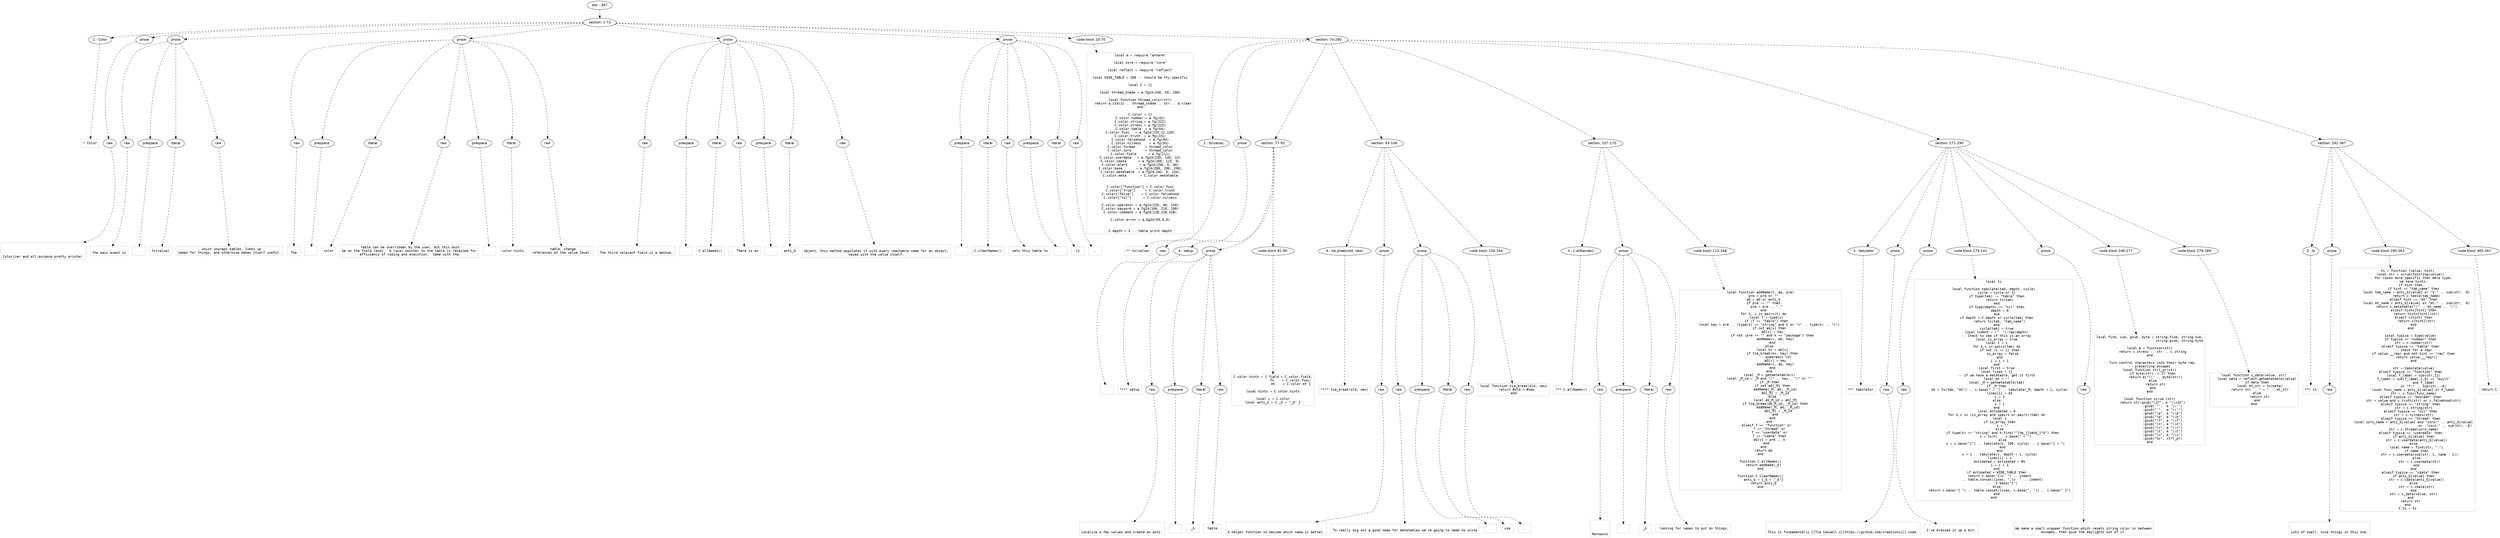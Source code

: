 digraph lpegNode {

node [fontname=Helvetica]
edge [style=dashed]

doc_0 [label="doc - 367"]


doc_0 -> { section_1}
{rank=same; section_1}

section_1 [label="section: 1-73"]


// END RANK doc_0

section_1 -> { header_2 prose_3 prose_4 prose_5 prose_6 prose_7 codeblock_8 section_9}
{rank=same; header_2 prose_3 prose_4 prose_5 prose_6 prose_7 codeblock_8 section_9}

header_2 [label="1 : Color"]

prose_3 [label="prose"]

prose_4 [label="prose"]

prose_5 [label="prose"]

prose_6 [label="prose"]

prose_7 [label="prose"]

codeblock_8 [label="code block 20-70"]

section_9 [label="section: 74-290"]


// END RANK section_1

header_2 -> leaf_10
leaf_10  [color=Gray,shape=rectangle,fontname=Inconsolata,label="* Color"]
// END RANK header_2

prose_3 -> { raw_11}
{rank=same; raw_11}

raw_11 [label="raw"]


// END RANK prose_3

raw_11 -> leaf_12
leaf_12  [color=Gray,shape=rectangle,fontname=Inconsolata,label="


Colorizer and all-purpose pretty printer.
"]
// END RANK raw_11

prose_4 -> { raw_13 prespace_14 literal_15 raw_16}
{rank=same; raw_13 prespace_14 literal_15 raw_16}

raw_13 [label="raw"]

prespace_14 [label="prespace"]

literal_15 [label="literal"]

raw_16 [label="raw"]


// END RANK prose_4

raw_13 -> leaf_17
leaf_17  [color=Gray,shape=rectangle,fontname=Inconsolata,label="
The main event is"]
// END RANK raw_13

prespace_14 -> leaf_18
leaf_18  [color=Gray,shape=rectangle,fontname=Inconsolata,label=" "]
// END RANK prespace_14

literal_15 -> leaf_19
leaf_19  [color=Gray,shape=rectangle,fontname=Inconsolata,label="ts(value)"]
// END RANK literal_15

raw_16 -> leaf_20
leaf_20  [color=Gray,shape=rectangle,fontname=Inconsolata,label=", which unwraps tables, looks up
names for things, and otherwise makes itself useful.
"]
// END RANK raw_16

prose_5 -> { raw_21 prespace_22 literal_23 raw_24 prespace_25 literal_26 raw_27}
{rank=same; raw_21 prespace_22 literal_23 raw_24 prespace_25 literal_26 raw_27}

raw_21 [label="raw"]

prespace_22 [label="prespace"]

literal_23 [label="literal"]

raw_24 [label="raw"]

prespace_25 [label="prespace"]

literal_26 [label="literal"]

raw_27 [label="raw"]


// END RANK prose_5

raw_21 -> leaf_28
leaf_28  [color=Gray,shape=rectangle,fontname=Inconsolata,label="
The"]
// END RANK raw_21

prespace_22 -> leaf_29
leaf_29  [color=Gray,shape=rectangle,fontname=Inconsolata,label=" "]
// END RANK prespace_22

literal_23 -> leaf_30
leaf_30  [color=Gray,shape=rectangle,fontname=Inconsolata,label="color"]
// END RANK literal_23

raw_24 -> leaf_31
leaf_31  [color=Gray,shape=rectangle,fontname=Inconsolata,label=" table can be overridden by the user, but this must
be on the field level.  A local pointer to the table is retained for
efficiency of coding and execution.  Same with the"]
// END RANK raw_24

prespace_25 -> leaf_32
leaf_32  [color=Gray,shape=rectangle,fontname=Inconsolata,label=" "]
// END RANK prespace_25

literal_26 -> leaf_33
leaf_33  [color=Gray,shape=rectangle,fontname=Inconsolata,label="color.hints"]
// END RANK literal_26

raw_27 -> leaf_34
leaf_34  [color=Gray,shape=rectangle,fontname=Inconsolata,label=" table, change
references at the value level.
"]
// END RANK raw_27

prose_6 -> { raw_35 prespace_36 literal_37 raw_38 prespace_39 literal_40 raw_41}
{rank=same; raw_35 prespace_36 literal_37 raw_38 prespace_39 literal_40 raw_41}

raw_35 [label="raw"]

prespace_36 [label="prespace"]

literal_37 [label="literal"]

raw_38 [label="raw"]

prespace_39 [label="prespace"]

literal_40 [label="literal"]

raw_41 [label="raw"]


// END RANK prose_6

raw_35 -> leaf_42
leaf_42  [color=Gray,shape=rectangle,fontname=Inconsolata,label="
The third relevant field is a method,"]
// END RANK raw_35

prespace_36 -> leaf_43
leaf_43  [color=Gray,shape=rectangle,fontname=Inconsolata,label=" "]
// END RANK prespace_36

literal_37 -> leaf_44
leaf_44  [color=Gray,shape=rectangle,fontname=Inconsolata,label="C.allNames()"]
// END RANK literal_37

raw_38 -> leaf_45
leaf_45  [color=Gray,shape=rectangle,fontname=Inconsolata,label=".  There is an"]
// END RANK raw_38

prespace_39 -> leaf_46
leaf_46  [color=Gray,shape=rectangle,fontname=Inconsolata,label=" "]
// END RANK prespace_39

literal_40 -> leaf_47
leaf_47  [color=Gray,shape=rectangle,fontname=Inconsolata,label="anti_G"]
// END RANK literal_40

raw_41 -> leaf_48
leaf_48  [color=Gray,shape=rectangle,fontname=Inconsolata,label="
object, this method populates it with every reachable name for an object,
keyed with the value itself.
"]
// END RANK raw_41

prose_7 -> { prespace_49 literal_50 raw_51 prespace_52 literal_53 raw_54}
{rank=same; prespace_49 literal_50 raw_51 prespace_52 literal_53 raw_54}

prespace_49 [label="prespace"]

literal_50 [label="literal"]

raw_51 [label="raw"]

prespace_52 [label="prespace"]

literal_53 [label="literal"]

raw_54 [label="raw"]


// END RANK prose_7

prespace_49 -> leaf_55
leaf_55  [color=Gray,shape=rectangle,fontname=Inconsolata,label=""]
// END RANK prespace_49

literal_50 -> leaf_56
leaf_56  [color=Gray,shape=rectangle,fontname=Inconsolata,label="C.clearNames()"]
// END RANK literal_50

raw_51 -> leaf_57
leaf_57  [color=Gray,shape=rectangle,fontname=Inconsolata,label=" sets this table to"]
// END RANK raw_51

prespace_52 -> leaf_58
leaf_58  [color=Gray,shape=rectangle,fontname=Inconsolata,label=" "]
// END RANK prespace_52

literal_53 -> leaf_59
leaf_59  [color=Gray,shape=rectangle,fontname=Inconsolata,label="{}"]
// END RANK literal_53

raw_54 -> leaf_60
leaf_60  [color=Gray,shape=rectangle,fontname=Inconsolata,label=".
"]
// END RANK raw_54

codeblock_8 -> leaf_61
leaf_61  [color=Gray,shape=rectangle,fontname=Inconsolata,label="local a = require \"anterm\"

local core = require \"core\"

local reflect = require \"reflect\"

local WIDE_TABLE = 200 -- should be tty-specific

local C = {}

local thread_shade = a.fg24(240, 50, 100)

local function thread_color(str)
   return a.italic .. thread_shade .. str .. a.clear
end

C.color = {}
C.color.number = a.fg(42)
C.color.string = a.fg(222)
C.color.stresc = a.fg(225)
C.color.table  = a.fg(64)
C.color.func   = a.fg24(210,12,120)
C.color.truth  = a.fg(231)
C.color.falsehood  = a.fg(94)
C.color.nilness    = a.fg(93)
C.color.thread     = thread_color
C.color.coro       = thread_color
C.color.field      = a.fg(111)
C.color.userdata   = a.fg24(230, 145, 23)
C.color.cdata      = a.fg24(200, 115, 0)
C.color.alert      = a.fg24(250, 0, 40)
C.color.base       = a.fg24(200, 200, 200)
C.color.metatable  = a.fg24(242, 0, 234)
C.color.meta       = C.color.metatable


C.color[\"function\"] = C.color.func
C.color[\"true\"]     = C.color.truth
C.color[\"false\"]    = C.color.falsehood
C.color[\"nil\"]      = C.color.nilness

C.color.operator = a.fg24(220, 40, 150)
C.color.keyword = a.fg24(100, 210, 100)
C.color.comment = a.fg24(128,128,128)

C.color.error = a.bg24(50,0,0)


C.depth = 3 -- table print depth"]
// END RANK codeblock_8

section_9 -> { header_62 prose_63 section_64 section_65 section_66 section_67 section_68}
{rank=same; header_62 prose_63 section_64 section_65 section_66 section_67 section_68}

header_62 [label="2 : ts(value)"]

prose_63 [label="prose"]

section_64 [label="section: 77-92"]

section_65 [label="section: 93-106"]

section_66 [label="section: 107-170"]

section_67 [label="section: 171-290"]

section_68 [label="section: 291-367"]


// END RANK section_9

header_62 -> leaf_69
leaf_69  [color=Gray,shape=rectangle,fontname=Inconsolata,label="** ts(value)"]
// END RANK header_62

prose_63 -> { raw_70}
{rank=same; raw_70}

raw_70 [label="raw"]


// END RANK prose_63

raw_70 -> leaf_71
leaf_71  [color=Gray,shape=rectangle,fontname=Inconsolata,label="

"]
// END RANK raw_70

section_64 -> { header_72 prose_73 codeblock_74}
{rank=same; header_72 prose_73 codeblock_74}

header_72 [label="4 : setup"]

prose_73 [label="prose"]

codeblock_74 [label="code block 81-90"]


// END RANK section_64

header_72 -> leaf_75
leaf_75  [color=Gray,shape=rectangle,fontname=Inconsolata,label="**** setup"]
// END RANK header_72

prose_73 -> { raw_76 prespace_77 literal_78 raw_79}
{rank=same; raw_76 prespace_77 literal_78 raw_79}

raw_76 [label="raw"]

prespace_77 [label="prespace"]

literal_78 [label="literal"]

raw_79 [label="raw"]


// END RANK prose_73

raw_76 -> leaf_80
leaf_80  [color=Gray,shape=rectangle,fontname=Inconsolata,label="

Localize a few values and create an anti-"]
// END RANK raw_76

prespace_77 -> leaf_81
leaf_81  [color=Gray,shape=rectangle,fontname=Inconsolata,label=" "]
// END RANK prespace_77

literal_78 -> leaf_82
leaf_82  [color=Gray,shape=rectangle,fontname=Inconsolata,label="_G"]
// END RANK literal_78

raw_79 -> leaf_83
leaf_83  [color=Gray,shape=rectangle,fontname=Inconsolata,label=" table.
"]
// END RANK raw_79

codeblock_74 -> leaf_84
leaf_84  [color=Gray,shape=rectangle,fontname=Inconsolata,label="C.color.hints = { field = C.color.field,
                  fn    = C.color.func,
                  mt    = C.color.mt }

local hints = C.color.hints

local c = C.color
local anti_G = { _G = \"_G\" }"]
// END RANK codeblock_74

section_65 -> { header_85 prose_86 prose_87 codeblock_88}
{rank=same; header_85 prose_86 prose_87 codeblock_88}

header_85 [label="4 : tie_break(old, new)"]

prose_86 [label="prose"]

prose_87 [label="prose"]

codeblock_88 [label="code block 100-104"]


// END RANK section_65

header_85 -> leaf_89
leaf_89  [color=Gray,shape=rectangle,fontname=Inconsolata,label="**** tie_break(old, new)"]
// END RANK header_85

prose_86 -> { raw_90}
{rank=same; raw_90}

raw_90 [label="raw"]


// END RANK prose_86

raw_90 -> leaf_91
leaf_91  [color=Gray,shape=rectangle,fontname=Inconsolata,label="

A helper function to decide which name is better.
"]
// END RANK raw_90

prose_87 -> { raw_92 prespace_93 literal_94 raw_95}
{rank=same; raw_92 prespace_93 literal_94 raw_95}

raw_92 [label="raw"]

prespace_93 [label="prespace"]

literal_94 [label="literal"]

raw_95 [label="raw"]


// END RANK prose_87

raw_92 -> leaf_96
leaf_96  [color=Gray,shape=rectangle,fontname=Inconsolata,label="
To really dig out a good name for metatables we're going to need to write"]
// END RANK raw_92

prespace_93 -> leaf_97
leaf_97  [color=Gray,shape=rectangle,fontname=Inconsolata,label=""]
// END RANK prespace_93

literal_94 -> leaf_98
leaf_98  [color=Gray,shape=rectangle,fontname=Inconsolata,label="use"]
// END RANK literal_94

raw_95 -> leaf_99
leaf_99  [color=Gray,shape=rectangle,fontname=Inconsolata,label=".
"]
// END RANK raw_95

codeblock_88 -> leaf_100
leaf_100  [color=Gray,shape=rectangle,fontname=Inconsolata,label="local function tie_break(old, new)
   return #old > #new
end"]
// END RANK codeblock_88

section_66 -> { header_101 prose_102 codeblock_103}
{rank=same; header_101 prose_102 codeblock_103}

header_101 [label="3 : C.allNames()"]

prose_102 [label="prose"]

codeblock_103 [label="code block 112-168"]


// END RANK section_66

header_101 -> leaf_104
leaf_104  [color=Gray,shape=rectangle,fontname=Inconsolata,label="*** C.allNames()"]
// END RANK header_101

prose_102 -> { raw_105 prespace_106 literal_107 raw_108}
{rank=same; raw_105 prespace_106 literal_107 raw_108}

raw_105 [label="raw"]

prespace_106 [label="prespace"]

literal_107 [label="literal"]

raw_108 [label="raw"]


// END RANK prose_102

raw_105 -> leaf_109
leaf_109  [color=Gray,shape=rectangle,fontname=Inconsolata,label="


Ransacks"]
// END RANK raw_105

prespace_106 -> leaf_110
leaf_110  [color=Gray,shape=rectangle,fontname=Inconsolata,label=" "]
// END RANK prespace_106

literal_107 -> leaf_111
leaf_111  [color=Gray,shape=rectangle,fontname=Inconsolata,label="_G"]
// END RANK literal_107

raw_108 -> leaf_112
leaf_112  [color=Gray,shape=rectangle,fontname=Inconsolata,label=" looking for names to put on things.
"]
// END RANK raw_108

codeblock_103 -> leaf_113
leaf_113  [color=Gray,shape=rectangle,fontname=Inconsolata,label="local function addName(t, aG, pre)
   pre = pre or \"\"
   aG = aG or anti_G
   if pre ~= \"\" then
      pre = pre .. \".\"
   end
   for k, v in pairs(t) do
      local T = type(v)
      if (T == \"table\") then
         local key = pre .. (type(k) == \"string\" and k or \"<\" .. type(k) .. \">\")
         if not aG[v] then
            aG[v] = key
            if not (pre == \"\" and k == \"package\") then
               addName(v, aG, key)
            end
         else
            local kv = aG[v]
            if tie_break(kv, key) then
               -- quadradic lol
               aG[v] = key
               addName(v, aG, key)
            end
         end
         local _M = getmetatable(v)
         local _M_id = _M and \"⟨\" .. key.. \"⟩\" or \"\"
         if _M then
            if not aG[_M] then
               addName(_M, aG, _M_id)
               aG[_M] = _M_id
            else
               local aG_M_id = aG[_M]
               if tie_break(aG_M_id, _M_id) then
                  addName(_M, aG, _M_id)
                  aG[_M] = _M_id
               end
            end
         end
      elseif T == \"function\" or
         T == \"thread\" or
         T == \"userdata\" or
         T == \"cdata\" then
         aG[v] = pre .. k
      end
   end
   return aG
end

function C.allNames()
   return addName(_G)
end

function C.clearNames()
   anti_G = {_G = \"_G\"}
   return anti_G
end"]
// END RANK codeblock_103

section_67 -> { header_114 prose_115 prose_116 codeblock_117 prose_118 codeblock_119 codeblock_120}
{rank=same; header_114 prose_115 prose_116 codeblock_117 prose_118 codeblock_119 codeblock_120}

header_114 [label="3 : tabulator"]

prose_115 [label="prose"]

prose_116 [label="prose"]

codeblock_117 [label="code block 179-241"]

prose_118 [label="prose"]

codeblock_119 [label="code block 246-277"]

codeblock_120 [label="code block 279-289"]


// END RANK section_67

header_114 -> leaf_121
leaf_121  [color=Gray,shape=rectangle,fontname=Inconsolata,label="*** tabulator"]
// END RANK header_114

prose_115 -> { raw_122}
{rank=same; raw_122}

raw_122 [label="raw"]


// END RANK prose_115

raw_122 -> leaf_123
leaf_123  [color=Gray,shape=rectangle,fontname=Inconsolata,label="

This is fundamentally [[Tim Caswell's][https://github.com/creationix]] code.
"]
// END RANK raw_122

prose_116 -> { raw_124}
{rank=same; raw_124}

raw_124 [label="raw"]


// END RANK prose_116

raw_124 -> leaf_125
leaf_125  [color=Gray,shape=rectangle,fontname=Inconsolata,label="
I've dressed it up a bit.
"]
// END RANK raw_124

codeblock_117 -> leaf_126
leaf_126  [color=Gray,shape=rectangle,fontname=Inconsolata,label="local ts

local function tabulate(tab, depth, cycle)
   cycle = cycle or {}
   if type(tab) ~= \"table\" then
      return ts(tab)
   end
   if type(depth) == \"nil\" then
      depth = 0
   end
   if depth > C.depth or cycle[tab] then
      return ts(tab, \"tab_name\")
   end
   cycle[tab] = true
   local indent = (\"  \"):rep(depth)
   -- Check to see if this is an array
   local is_array = true
   local i = 1
   for k,v in pairs(tab) do
      if not (k == i) then
         is_array = false
      end
      i = i + 1
   end
   local first = true
   local lines = {}
   -- if we have a metatable, get it first
   local mt = \"\"
   local _M = getmetatable(tab)
   if _M then
      mt = ts(tab, \"mt\") .. c.base(\" = \") .. tabulate(_M, depth + 1, cycle)
      lines[1] = mt
      i = 2
   else
      i = 1
   end
   local estimated = 0
   for k,v in (is_array and ipairs or pairs)(tab) do
      local s
      if is_array then
         s = \"\"
      else
         if type(k) == \"string\" and k:find(\"^[%a_][%a%d_]*$\") then
            s = ts(k) .. c.base(\" = \")
         else
            s = c.base(\"[\") .. tabulate(k, 100, cycle) .. c.base(\"] = \")
         end
      end
      s = s .. tabulate(v, depth + 1, cycle)
      lines[i] = s
      estimated = estimated + #s
      i = i + 1
   end
   if estimated > WIDE_TABLE then
      return c.base(\"{\\n  \") .. indent
         .. table.concat(lines, \",\\n  \" .. indent)
         ..  c.base(\"}\")
   else
      return c.base(\"{ \") .. table.concat(lines, c.base(\", \")) .. c.base(\" }\")
   end
end"]
// END RANK codeblock_117

prose_118 -> { raw_127}
{rank=same; raw_127}

raw_127 [label="raw"]


// END RANK prose_118

raw_127 -> leaf_128
leaf_128  [color=Gray,shape=rectangle,fontname=Inconsolata,label="
We make a small wrapper function which resets string color in between
escapes, then gsub the daylights out of it.
"]
// END RANK raw_127

codeblock_119 -> leaf_129
leaf_129  [color=Gray,shape=rectangle,fontname=Inconsolata,label="local find, sub, gsub, byte = string.find, string.sub,
                              string.gsub, string.byte

local e = function(str)
   return c.stresc .. str .. c.string
end

-- Turn control characters into their byte rep,
-- preserving escapes
local function ctrl_pr(str)
   if byte(str) ~= 27 then
      return e(\"\\\\\" .. byte(str))
   else
      return str
   end
end

local function scrub (str)
   return str:gsub(\"\\27\", e \"\\\\x1b\")
             :gsub('\"',  e '\\\\\"')
             :gsub(\"'\",  e \"\\\\'\")
             :gsub(\"\\a\", e \"\\\\a\")
             :gsub(\"\\b\", e \"\\\\b\")
             :gsub(\"\\f\", e \"\\\\f\")
             :gsub(\"\\n\", e \"\\\\n\")
             :gsub(\"\\r\", e \"\\\\r\")
             :gsub(\"\\t\", e \"\\\\t\")
             :gsub(\"\\v\", e \"\\\\v\")
             :gsub(\"%c\", ctrl_pr)
end"]
// END RANK codeblock_119

codeblock_120 -> leaf_130
leaf_130  [color=Gray,shape=rectangle,fontname=Inconsolata,label="local function c_data(value, str)
   local meta = reflect.getmetatable(value)
   if meta then
      local mt_str = ts(meta)
      return str .. \" = \" .. mt_str
   else
      return str
   end
end"]
// END RANK codeblock_120

section_68 -> { header_131 prose_132 codeblock_133 codeblock_134}
{rank=same; header_131 prose_132 codeblock_133 codeblock_134}

header_131 [label="3 : ts"]

prose_132 [label="prose"]

codeblock_133 [label="code block 295-363"]

codeblock_134 [label="code block 365-367"]


// END RANK section_68

header_131 -> leaf_135
leaf_135  [color=Gray,shape=rectangle,fontname=Inconsolata,label="*** ts"]
// END RANK header_131

prose_132 -> { raw_136}
{rank=same; raw_136}

raw_136 [label="raw"]


// END RANK prose_132

raw_136 -> leaf_137
leaf_137  [color=Gray,shape=rectangle,fontname=Inconsolata,label="

Lots of small, nice things in this one.
"]
// END RANK raw_136

codeblock_133 -> leaf_138
leaf_138  [color=Gray,shape=rectangle,fontname=Inconsolata,label="ts = function (value, hint)
   local str = scrub(tostring(value))
   -- For cases more specific than mere type,
   -- we have hints:
   if hint then
      if hint == \"tab_name\" then
         local tab_name = anti_G[value] or \"t:\" .. sub(str, -6)
         return c.table(tab_name)
      elseif hint == \"mt\" then
         local mt_name = anti_G[value] or \"mt:\" .. sub(str, -6)
         return c.metatable(\"⟨\" .. mt_name .. \"⟩\")
      elseif hints[hint] then
         return hints[hint](str)
      elseif c[hint] then
         return c[hint](str)
      end
   end

   local typica = type(value)
   if typica == \"number\" then
      str = c.number(str)
   elseif typica == \"table\" then
      -- check for a repr
      if value.__repr and not hint == \"raw\" then
         return value:__repr()
      end

      str = tabulate(value)
   elseif typica == \"function\" then
      local f_label = sub(str,11)
      f_label = sub(f_label,1,5) == \"built\"
                and f_label
                or \"f:\" .. sub(str, -6)
      local func_name = anti_G[value] or f_label
      str = c.func(func_name)
   elseif typica == \"boolean\" then
      str = value and c.truth(str) or c.falsehood(str)
   elseif typica == \"string\" then
      str = c.string(str)
   elseif typica == \"nil\" then
      str = c.nilness(str)
   elseif typica == \"thread\" then
      local coro_name = anti_G[value] and \"coro:\" .. anti_G[value]
                                      or  \"coro:\" .. sub(str, -6)
      str = c.thread(coro_name)
   elseif typica == \"userdata\" then
      if anti_G[value] then
         str = c.userdata(anti_G[value])
      else
         local name = find(str, \":\")
         if name then
            str = c.userdata(sub(str, 1, name - 1))
         else
            str = c.userdata(str)
         end
      end
   elseif typica == \"cdata\" then
      if anti_G[value] then
         str = c.cdata(anti_G[value])
      else
         str = c.cdata(str)
      end
      str = c_data(value, str)
   end
   return str
end
C.ts = ts"]
// END RANK codeblock_133

codeblock_134 -> leaf_139
leaf_139  [color=Gray,shape=rectangle,fontname=Inconsolata,label="return C"]
// END RANK codeblock_134


}
